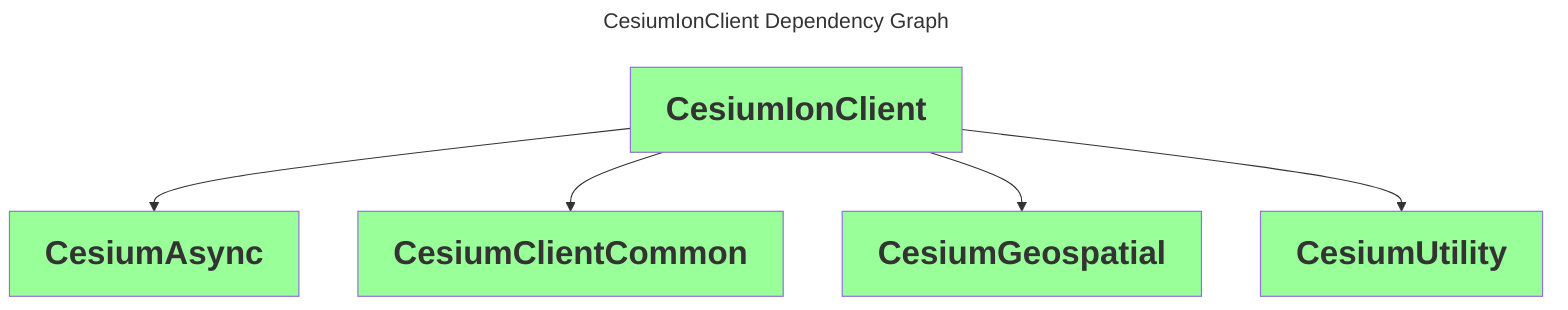 ---
comment: This file was generated by dep-graph-gen. DO NOT EDIT THIS FILE!

title: CesiumIonClient Dependency Graph
---
graph TD
  classDef dependencyNode fill:#fff,stroke:#ccc,color:#666,font-weight:bold,font-size:28px
  classDef libraryNode fill:#9f9,font-weight:bold,font-size:28px
  CesiumIonClient[CesiumIonClient] --> CesiumAsync[CesiumAsync]
  CesiumIonClient[CesiumIonClient] --> CesiumClientCommon[CesiumClientCommon]
  CesiumIonClient[CesiumIonClient] --> CesiumGeospatial[CesiumGeospatial]
  CesiumIonClient[CesiumIonClient] --> CesiumUtility[CesiumUtility]
  class CesiumAsync,CesiumClientCommon,CesiumGeospatial,CesiumUtility,CesiumIonClient libraryNode